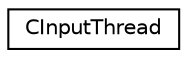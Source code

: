 digraph G
{
  edge [fontname="Helvetica",fontsize="10",labelfontname="Helvetica",labelfontsize="10"];
  node [fontname="Helvetica",fontsize="10",shape=record];
  rankdir=LR;
  Node1 [label="CInputThread",height=0.2,width=0.4,color="black", fillcolor="white", style="filled",URL="$class_c_input_thread.html"];
}
